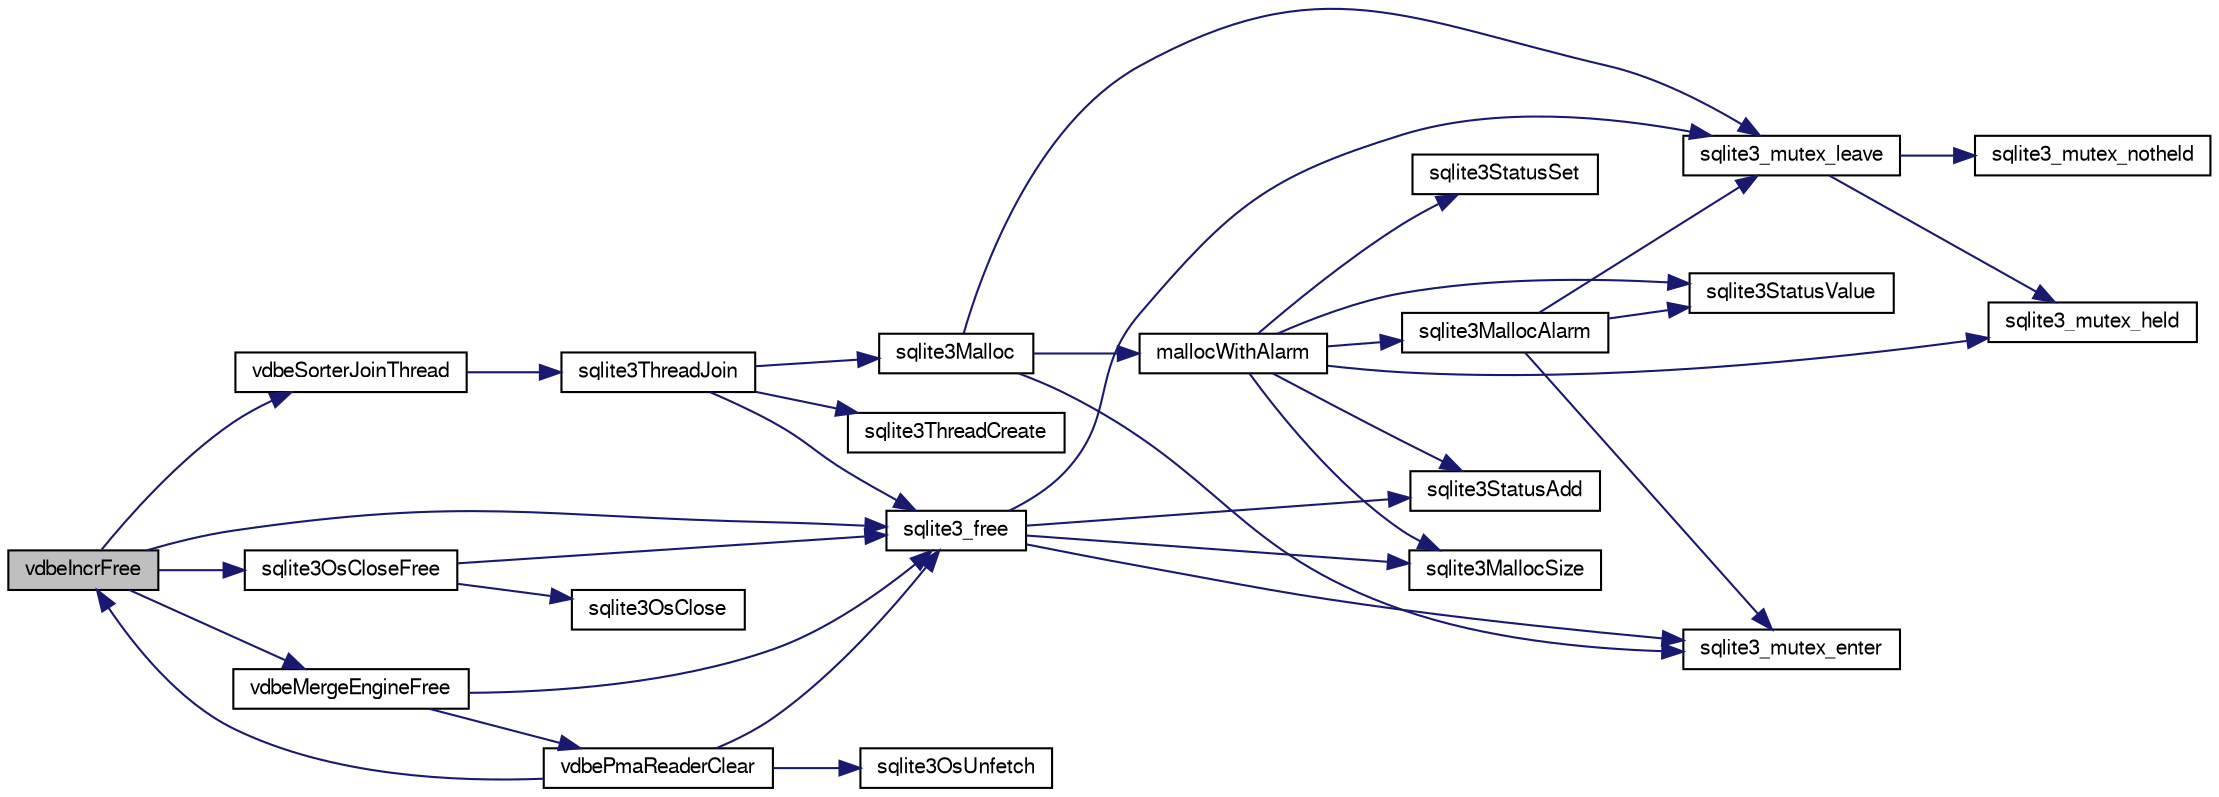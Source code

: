 digraph "vdbeIncrFree"
{
  edge [fontname="FreeSans",fontsize="10",labelfontname="FreeSans",labelfontsize="10"];
  node [fontname="FreeSans",fontsize="10",shape=record];
  rankdir="LR";
  Node861460 [label="vdbeIncrFree",height=0.2,width=0.4,color="black", fillcolor="grey75", style="filled", fontcolor="black"];
  Node861460 -> Node861461 [color="midnightblue",fontsize="10",style="solid",fontname="FreeSans"];
  Node861461 [label="vdbeSorterJoinThread",height=0.2,width=0.4,color="black", fillcolor="white", style="filled",URL="$sqlite3_8c.html#a4e60b28b8975e8e1e4fa2059c12561f0"];
  Node861461 -> Node861462 [color="midnightblue",fontsize="10",style="solid",fontname="FreeSans"];
  Node861462 [label="sqlite3ThreadJoin",height=0.2,width=0.4,color="black", fillcolor="white", style="filled",URL="$sqlite3_8c.html#a5d675a90f2ab38ee6ca70a0a6345e225"];
  Node861462 -> Node861463 [color="midnightblue",fontsize="10",style="solid",fontname="FreeSans"];
  Node861463 [label="sqlite3_free",height=0.2,width=0.4,color="black", fillcolor="white", style="filled",URL="$sqlite3_8c.html#a6552349e36a8a691af5487999ab09519"];
  Node861463 -> Node861464 [color="midnightblue",fontsize="10",style="solid",fontname="FreeSans"];
  Node861464 [label="sqlite3_mutex_enter",height=0.2,width=0.4,color="black", fillcolor="white", style="filled",URL="$sqlite3_8c.html#a1c12cde690bd89f104de5cbad12a6bf5"];
  Node861463 -> Node861465 [color="midnightblue",fontsize="10",style="solid",fontname="FreeSans"];
  Node861465 [label="sqlite3StatusAdd",height=0.2,width=0.4,color="black", fillcolor="white", style="filled",URL="$sqlite3_8c.html#afa029f93586aeab4cc85360905dae9cd"];
  Node861463 -> Node861466 [color="midnightblue",fontsize="10",style="solid",fontname="FreeSans"];
  Node861466 [label="sqlite3MallocSize",height=0.2,width=0.4,color="black", fillcolor="white", style="filled",URL="$sqlite3_8c.html#acf5d2a5f35270bafb050bd2def576955"];
  Node861463 -> Node861467 [color="midnightblue",fontsize="10",style="solid",fontname="FreeSans"];
  Node861467 [label="sqlite3_mutex_leave",height=0.2,width=0.4,color="black", fillcolor="white", style="filled",URL="$sqlite3_8c.html#a5838d235601dbd3c1fa993555c6bcc93"];
  Node861467 -> Node861468 [color="midnightblue",fontsize="10",style="solid",fontname="FreeSans"];
  Node861468 [label="sqlite3_mutex_held",height=0.2,width=0.4,color="black", fillcolor="white", style="filled",URL="$sqlite3_8c.html#acf77da68932b6bc163c5e68547ecc3e7"];
  Node861467 -> Node861469 [color="midnightblue",fontsize="10",style="solid",fontname="FreeSans"];
  Node861469 [label="sqlite3_mutex_notheld",height=0.2,width=0.4,color="black", fillcolor="white", style="filled",URL="$sqlite3_8c.html#a83967c837c1c000d3b5adcfaa688f5dc"];
  Node861462 -> Node861470 [color="midnightblue",fontsize="10",style="solid",fontname="FreeSans"];
  Node861470 [label="sqlite3ThreadCreate",height=0.2,width=0.4,color="black", fillcolor="white", style="filled",URL="$sqlite3_8c.html#a7dcba51ea870cc37833e5b2a5a157bef"];
  Node861462 -> Node861471 [color="midnightblue",fontsize="10",style="solid",fontname="FreeSans"];
  Node861471 [label="sqlite3Malloc",height=0.2,width=0.4,color="black", fillcolor="white", style="filled",URL="$sqlite3_8c.html#a361a2eaa846b1885f123abe46f5d8b2b"];
  Node861471 -> Node861464 [color="midnightblue",fontsize="10",style="solid",fontname="FreeSans"];
  Node861471 -> Node861472 [color="midnightblue",fontsize="10",style="solid",fontname="FreeSans"];
  Node861472 [label="mallocWithAlarm",height=0.2,width=0.4,color="black", fillcolor="white", style="filled",URL="$sqlite3_8c.html#ab070d5cf8e48ec8a6a43cf025d48598b"];
  Node861472 -> Node861468 [color="midnightblue",fontsize="10",style="solid",fontname="FreeSans"];
  Node861472 -> Node861473 [color="midnightblue",fontsize="10",style="solid",fontname="FreeSans"];
  Node861473 [label="sqlite3StatusSet",height=0.2,width=0.4,color="black", fillcolor="white", style="filled",URL="$sqlite3_8c.html#afec7586c01fcb5ea17dc9d7725a589d9"];
  Node861472 -> Node861474 [color="midnightblue",fontsize="10",style="solid",fontname="FreeSans"];
  Node861474 [label="sqlite3StatusValue",height=0.2,width=0.4,color="black", fillcolor="white", style="filled",URL="$sqlite3_8c.html#a30b8ac296c6e200c1fa57708d52c6ef6"];
  Node861472 -> Node861475 [color="midnightblue",fontsize="10",style="solid",fontname="FreeSans"];
  Node861475 [label="sqlite3MallocAlarm",height=0.2,width=0.4,color="black", fillcolor="white", style="filled",URL="$sqlite3_8c.html#ada66988e8471d1198f3219c062377508"];
  Node861475 -> Node861474 [color="midnightblue",fontsize="10",style="solid",fontname="FreeSans"];
  Node861475 -> Node861467 [color="midnightblue",fontsize="10",style="solid",fontname="FreeSans"];
  Node861475 -> Node861464 [color="midnightblue",fontsize="10",style="solid",fontname="FreeSans"];
  Node861472 -> Node861466 [color="midnightblue",fontsize="10",style="solid",fontname="FreeSans"];
  Node861472 -> Node861465 [color="midnightblue",fontsize="10",style="solid",fontname="FreeSans"];
  Node861471 -> Node861467 [color="midnightblue",fontsize="10",style="solid",fontname="FreeSans"];
  Node861460 -> Node861476 [color="midnightblue",fontsize="10",style="solid",fontname="FreeSans"];
  Node861476 [label="sqlite3OsCloseFree",height=0.2,width=0.4,color="black", fillcolor="white", style="filled",URL="$sqlite3_8c.html#a55e2ac414d354ed16d51e9fb500e21df"];
  Node861476 -> Node861477 [color="midnightblue",fontsize="10",style="solid",fontname="FreeSans"];
  Node861477 [label="sqlite3OsClose",height=0.2,width=0.4,color="black", fillcolor="white", style="filled",URL="$sqlite3_8c.html#aa5f0aeb27273a57c0523deaf48997533"];
  Node861476 -> Node861463 [color="midnightblue",fontsize="10",style="solid",fontname="FreeSans"];
  Node861460 -> Node861478 [color="midnightblue",fontsize="10",style="solid",fontname="FreeSans"];
  Node861478 [label="vdbeMergeEngineFree",height=0.2,width=0.4,color="black", fillcolor="white", style="filled",URL="$sqlite3_8c.html#a6cb59e7106205b62881f202786177310"];
  Node861478 -> Node861479 [color="midnightblue",fontsize="10",style="solid",fontname="FreeSans"];
  Node861479 [label="vdbePmaReaderClear",height=0.2,width=0.4,color="black", fillcolor="white", style="filled",URL="$sqlite3_8c.html#ae4ef2e668d3028e75343e65046d42a2d"];
  Node861479 -> Node861463 [color="midnightblue",fontsize="10",style="solid",fontname="FreeSans"];
  Node861479 -> Node861480 [color="midnightblue",fontsize="10",style="solid",fontname="FreeSans"];
  Node861480 [label="sqlite3OsUnfetch",height=0.2,width=0.4,color="black", fillcolor="white", style="filled",URL="$sqlite3_8c.html#abc0da72cb8b8989cf8708b572fe5fef4"];
  Node861479 -> Node861460 [color="midnightblue",fontsize="10",style="solid",fontname="FreeSans"];
  Node861478 -> Node861463 [color="midnightblue",fontsize="10",style="solid",fontname="FreeSans"];
  Node861460 -> Node861463 [color="midnightblue",fontsize="10",style="solid",fontname="FreeSans"];
}
